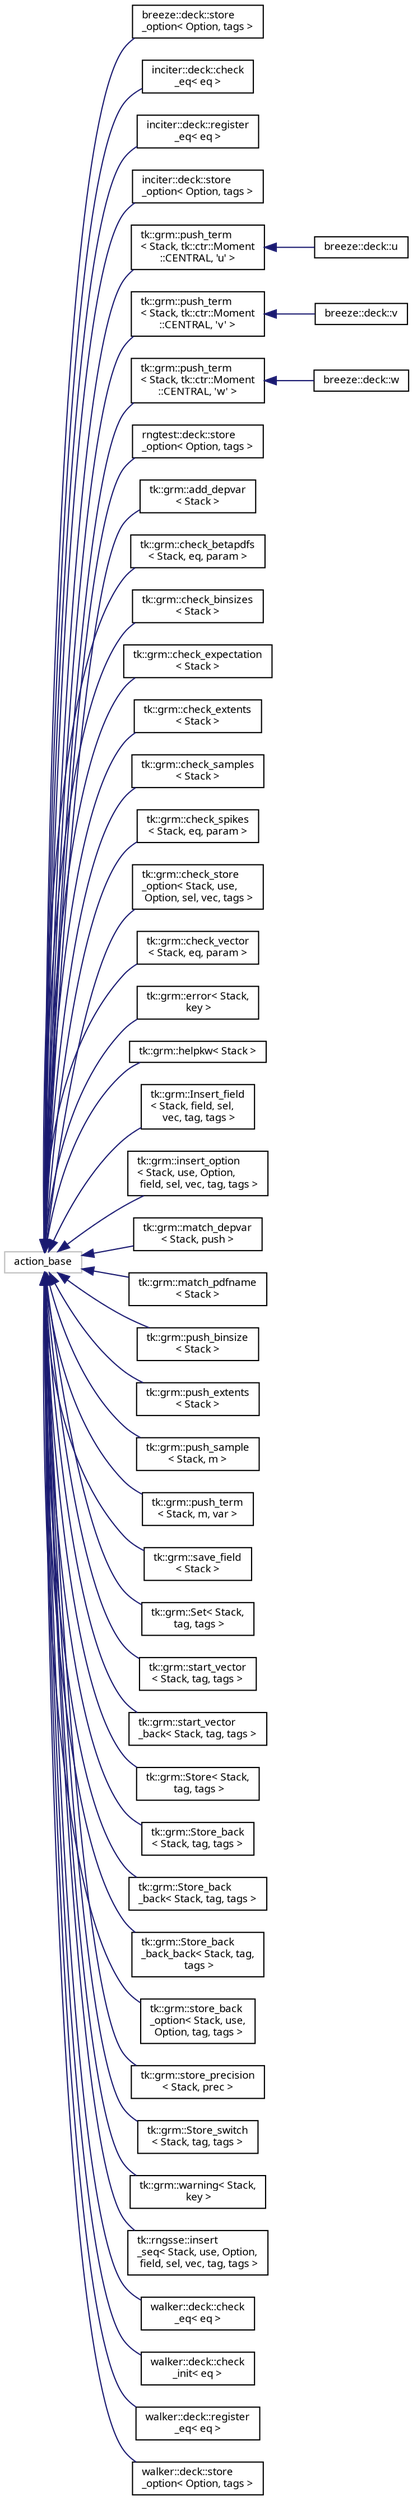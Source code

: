 digraph "Graphical Class Hierarchy"
{
 // INTERACTIVE_SVG=YES
  bgcolor="transparent";
  edge [fontname="sans-serif",fontsize="9",labelfontname="sans-serif",labelfontsize="9"];
  node [fontname="sans-serif",fontsize="9",shape=record];
  rankdir="LR";
  Node1 [label="action_base",height=0.2,width=0.4,color="grey75"];
  Node1 -> Node2 [dir="back",color="midnightblue",fontsize="9",style="solid",fontname="sans-serif"];
  Node2 [label="breeze::deck::store\l_option\< Option, tags \>",height=0.2,width=0.4,color="black",URL="$structbreeze_1_1deck_1_1store__option.html",tooltip="Put option in state at position given by tags. "];
  Node1 -> Node3 [dir="back",color="midnightblue",fontsize="9",style="solid",fontname="sans-serif"];
  Node3 [label="inciter::deck::check\l_eq\< eq \>",height=0.2,width=0.4,color="black",URL="$structinciter_1_1deck_1_1check__eq.html",tooltip="Do general error checking on the differential equation block. "];
  Node1 -> Node4 [dir="back",color="midnightblue",fontsize="9",style="solid",fontname="sans-serif"];
  Node4 [label="inciter::deck::register\l_eq\< eq \>",height=0.2,width=0.4,color="black",URL="$structinciter_1_1deck_1_1register__eq.html",tooltip="Register differential equation after parsing its block. "];
  Node1 -> Node5 [dir="back",color="midnightblue",fontsize="9",style="solid",fontname="sans-serif"];
  Node5 [label="inciter::deck::store\l_option\< Option, tags \>",height=0.2,width=0.4,color="black",URL="$structinciter_1_1deck_1_1store__option.html",tooltip="Put option in state at position given by tags. "];
  Node1 -> Node6 [dir="back",color="midnightblue",fontsize="9",style="solid",fontname="sans-serif"];
  Node6 [label="tk::grm::push_term\l\< Stack, tk::ctr::Moment\l::CENTRAL, 'u' \>",height=0.2,width=0.4,color="black",URL="$structtk_1_1grm_1_1push__term.html"];
  Node6 -> Node7 [dir="back",color="midnightblue",fontsize="9",style="solid",fontname="sans-serif"];
  Node7 [label="breeze::deck::u",height=0.2,width=0.4,color="black",URL="$structbreeze_1_1deck_1_1u.html",tooltip="Match and set fluctuating velocity in x direction. "];
  Node1 -> Node8 [dir="back",color="midnightblue",fontsize="9",style="solid",fontname="sans-serif"];
  Node8 [label="tk::grm::push_term\l\< Stack, tk::ctr::Moment\l::CENTRAL, 'v' \>",height=0.2,width=0.4,color="black",URL="$structtk_1_1grm_1_1push__term.html"];
  Node8 -> Node9 [dir="back",color="midnightblue",fontsize="9",style="solid",fontname="sans-serif"];
  Node9 [label="breeze::deck::v",height=0.2,width=0.4,color="black",URL="$structbreeze_1_1deck_1_1v.html",tooltip="Match and set fluctuating velocity in y direction. "];
  Node1 -> Node10 [dir="back",color="midnightblue",fontsize="9",style="solid",fontname="sans-serif"];
  Node10 [label="tk::grm::push_term\l\< Stack, tk::ctr::Moment\l::CENTRAL, 'w' \>",height=0.2,width=0.4,color="black",URL="$structtk_1_1grm_1_1push__term.html"];
  Node10 -> Node11 [dir="back",color="midnightblue",fontsize="9",style="solid",fontname="sans-serif"];
  Node11 [label="breeze::deck::w",height=0.2,width=0.4,color="black",URL="$structbreeze_1_1deck_1_1w.html",tooltip="Match and set fluctuating velocity in z direction. "];
  Node1 -> Node12 [dir="back",color="midnightblue",fontsize="9",style="solid",fontname="sans-serif"];
  Node12 [label="rngtest::deck::store\l_option\< Option, tags \>",height=0.2,width=0.4,color="black",URL="$structrngtest_1_1deck_1_1store__option.html",tooltip="Put option in state at position given by tags. "];
  Node1 -> Node13 [dir="back",color="midnightblue",fontsize="9",style="solid",fontname="sans-serif"];
  Node13 [label="tk::grm::add_depvar\l\< Stack \>",height=0.2,width=0.4,color="black",URL="$structtk_1_1grm_1_1add__depvar.html",tooltip="Add depvar (dependent variable) to the selected ones. "];
  Node1 -> Node14 [dir="back",color="midnightblue",fontsize="9",style="solid",fontname="sans-serif"];
  Node14 [label="tk::grm::check_betapdfs\l\< Stack, eq, param \>",height=0.2,width=0.4,color="black",URL="$structtk_1_1grm_1_1check__betapdfs.html",tooltip="Check if the betapdf parameter vector specifications are correct. "];
  Node1 -> Node15 [dir="back",color="midnightblue",fontsize="9",style="solid",fontname="sans-serif"];
  Node15 [label="tk::grm::check_binsizes\l\< Stack \>",height=0.2,width=0.4,color="black",URL="$structtk_1_1grm_1_1check__binsizes.html",tooltip="Check if the number of binsizes equal the PDF sample space variables. "];
  Node1 -> Node16 [dir="back",color="midnightblue",fontsize="9",style="solid",fontname="sans-serif"];
  Node16 [label="tk::grm::check_expectation\l\< Stack \>",height=0.2,width=0.4,color="black",URL="$structtk_1_1grm_1_1check__expectation.html",tooltip="Check if there is at least one variable in expectation. "];
  Node1 -> Node17 [dir="back",color="midnightblue",fontsize="9",style="solid",fontname="sans-serif"];
  Node17 [label="tk::grm::check_extents\l\< Stack \>",height=0.2,width=0.4,color="black",URL="$structtk_1_1grm_1_1check__extents.html",tooltip="Check if the number of extents equal 2 * the PDF sample space variables. "];
  Node1 -> Node18 [dir="back",color="midnightblue",fontsize="9",style="solid",fontname="sans-serif"];
  Node18 [label="tk::grm::check_samples\l\< Stack \>",height=0.2,width=0.4,color="black",URL="$structtk_1_1grm_1_1check__samples.html",tooltip="Check if there is at least one sample space variable in PDF. "];
  Node1 -> Node19 [dir="back",color="midnightblue",fontsize="9",style="solid",fontname="sans-serif"];
  Node19 [label="tk::grm::check_spikes\l\< Stack, eq, param \>",height=0.2,width=0.4,color="black",URL="$structtk_1_1grm_1_1check__spikes.html",tooltip="Check if the spikes parameter vector specifications are correct. "];
  Node1 -> Node20 [dir="back",color="midnightblue",fontsize="9",style="solid",fontname="sans-serif"];
  Node20 [label="tk::grm::check_store\l_option\< Stack, use,\l Option, sel, vec, tags \>",height=0.2,width=0.4,color="black",URL="$structtk_1_1grm_1_1check__store__option.html",tooltip="Put option in state at position given by tags if among the selected. "];
  Node1 -> Node21 [dir="back",color="midnightblue",fontsize="9",style="solid",fontname="sans-serif"];
  Node21 [label="tk::grm::check_vector\l\< Stack, eq, param \>",height=0.2,width=0.4,color="black",URL="$structtk_1_1grm_1_1check__vector.html",tooltip="Check parameter vector. "];
  Node1 -> Node22 [dir="back",color="midnightblue",fontsize="9",style="solid",fontname="sans-serif"];
  Node22 [label="tk::grm::error\< Stack,\l key \>",height=0.2,width=0.4,color="black",URL="$structtk_1_1grm_1_1error.html",tooltip="Error message dispatch. "];
  Node1 -> Node23 [dir="back",color="midnightblue",fontsize="9",style="solid",fontname="sans-serif"];
  Node23 [label="tk::grm::helpkw\< Stack \>",height=0.2,width=0.4,color="black",URL="$structtk_1_1grm_1_1helpkw.html",tooltip="Find keyword among all keywords and if found, store the keyword and its info on which help was reques..."];
  Node1 -> Node24 [dir="back",color="midnightblue",fontsize="9",style="solid",fontname="sans-serif"];
  Node24 [label="tk::grm::Insert_field\l\< Stack, field, sel,\l vec, tag, tags \>",height=0.2,width=0.4,color="black",URL="$structtk_1_1grm_1_1_insert__field.html",tooltip="Convert and insert value to map at position given by tags. "];
  Node1 -> Node25 [dir="back",color="midnightblue",fontsize="9",style="solid",fontname="sans-serif"];
  Node25 [label="tk::grm::insert_option\l\< Stack, use, Option,\l field, sel, vec, tag, tags \>",height=0.2,width=0.4,color="black",URL="$structtk_1_1grm_1_1insert__option.html",tooltip="Convert and insert option value to map at position given by tags. "];
  Node1 -> Node26 [dir="back",color="midnightblue",fontsize="9",style="solid",fontname="sans-serif"];
  Node26 [label="tk::grm::match_depvar\l\< Stack, push \>",height=0.2,width=0.4,color="black",URL="$structtk_1_1grm_1_1match__depvar.html",tooltip="Match depvar (dependent variable) to one of the selected ones. "];
  Node1 -> Node27 [dir="back",color="midnightblue",fontsize="9",style="solid",fontname="sans-serif"];
  Node27 [label="tk::grm::match_pdfname\l\< Stack \>",height=0.2,width=0.4,color="black",URL="$structtk_1_1grm_1_1match__pdfname.html",tooltip="Match PDF name to the registered ones. "];
  Node1 -> Node28 [dir="back",color="midnightblue",fontsize="9",style="solid",fontname="sans-serif"];
  Node28 [label="tk::grm::push_binsize\l\< Stack \>",height=0.2,width=0.4,color="black",URL="$structtk_1_1grm_1_1push__binsize.html",tooltip="Push matched value into vector of vector binsizes. "];
  Node1 -> Node29 [dir="back",color="midnightblue",fontsize="9",style="solid",fontname="sans-serif"];
  Node29 [label="tk::grm::push_extents\l\< Stack \>",height=0.2,width=0.4,color="black",URL="$structtk_1_1grm_1_1push__extents.html",tooltip="Push matched value into vector of PDF extents. "];
  Node1 -> Node30 [dir="back",color="midnightblue",fontsize="9",style="solid",fontname="sans-serif"];
  Node30 [label="tk::grm::push_sample\l\< Stack, m \>",height=0.2,width=0.4,color="black",URL="$structtk_1_1grm_1_1push__sample.html",tooltip="Add matched value as Term into vector of vector of PDFs. "];
  Node1 -> Node31 [dir="back",color="midnightblue",fontsize="9",style="solid",fontname="sans-serif"];
  Node31 [label="tk::grm::push_term\l\< Stack, m, var \>",height=0.2,width=0.4,color="black",URL="$structtk_1_1grm_1_1push__term.html",tooltip="Add matched value as Term into vector of vector of statistics. "];
  Node1 -> Node32 [dir="back",color="midnightblue",fontsize="9",style="solid",fontname="sans-serif"];
  Node32 [label="tk::grm::save_field\l\< Stack \>",height=0.2,width=0.4,color="black",URL="$structtk_1_1grm_1_1save__field.html",tooltip="Save field ID to parser&#39;s state so push_term can pick it up. "];
  Node1 -> Node33 [dir="back",color="midnightblue",fontsize="9",style="solid",fontname="sans-serif"];
  Node33 [label="tk::grm::Set\< Stack,\l tag, tags \>",height=0.2,width=0.4,color="black",URL="$structtk_1_1grm_1_1_set.html",tooltip="Put value in state at position given by tags without conversion. "];
  Node1 -> Node34 [dir="back",color="midnightblue",fontsize="9",style="solid",fontname="sans-serif"];
  Node34 [label="tk::grm::start_vector\l\< Stack, tag, tags \>",height=0.2,width=0.4,color="black",URL="$structtk_1_1grm_1_1start__vector.html",tooltip="Start new vector in vector. "];
  Node1 -> Node35 [dir="back",color="midnightblue",fontsize="9",style="solid",fontname="sans-serif"];
  Node35 [label="tk::grm::start_vector\l_back\< Stack, tag, tags \>",height=0.2,width=0.4,color="black",URL="$structtk_1_1grm_1_1start__vector__back.html",tooltip="Start new vector in back of a vector. "];
  Node1 -> Node36 [dir="back",color="midnightblue",fontsize="9",style="solid",fontname="sans-serif"];
  Node36 [label="tk::grm::Store\< Stack,\l tag, tags \>",height=0.2,width=0.4,color="black",URL="$structtk_1_1grm_1_1_store.html",tooltip="Put value in state at position given by tags with conversion. "];
  Node1 -> Node37 [dir="back",color="midnightblue",fontsize="9",style="solid",fontname="sans-serif"];
  Node37 [label="tk::grm::Store_back\l\< Stack, tag, tags \>",height=0.2,width=0.4,color="black",URL="$structtk_1_1grm_1_1_store__back.html",tooltip="Convert and push back value to vector in state at position given by tags. "];
  Node1 -> Node38 [dir="back",color="midnightblue",fontsize="9",style="solid",fontname="sans-serif"];
  Node38 [label="tk::grm::Store_back\l_back\< Stack, tag, tags \>",height=0.2,width=0.4,color="black",URL="$structtk_1_1grm_1_1_store__back__back.html",tooltip="Convert and push back value to vector of back of vector in state at position given by tags..."];
  Node1 -> Node39 [dir="back",color="midnightblue",fontsize="9",style="solid",fontname="sans-serif"];
  Node39 [label="tk::grm::Store_back\l_back_back\< Stack, tag,\l tags \>",height=0.2,width=0.4,color="black",URL="$structtk_1_1grm_1_1_store__back__back__back.html",tooltip="Convert and push back value to vector of back of vector of back of vector in state at position given ..."];
  Node1 -> Node40 [dir="back",color="midnightblue",fontsize="9",style="solid",fontname="sans-serif"];
  Node40 [label="tk::grm::store_back\l_option\< Stack, use,\l Option, tag, tags \>",height=0.2,width=0.4,color="black",URL="$structtk_1_1grm_1_1store__back__option.html",tooltip="Push back option in state at position given by tags. "];
  Node1 -> Node41 [dir="back",color="midnightblue",fontsize="9",style="solid",fontname="sans-serif"];
  Node41 [label="tk::grm::store_precision\l\< Stack, prec \>",height=0.2,width=0.4,color="black",URL="$structtk_1_1grm_1_1store__precision.html",tooltip="Set numeric precision for ASCII output of floating-point values. "];
  Node1 -> Node42 [dir="back",color="midnightblue",fontsize="9",style="solid",fontname="sans-serif"];
  Node42 [label="tk::grm::Store_switch\l\< Stack, tag, tags \>",height=0.2,width=0.4,color="black",URL="$structtk_1_1grm_1_1_store__switch.html",tooltip="Put true in switch in state at position given by tags. "];
  Node1 -> Node43 [dir="back",color="midnightblue",fontsize="9",style="solid",fontname="sans-serif"];
  Node43 [label="tk::grm::warning\< Stack,\l key \>",height=0.2,width=0.4,color="black",URL="$structtk_1_1grm_1_1warning.html",tooltip="Warning message dispatch. "];
  Node1 -> Node44 [dir="back",color="midnightblue",fontsize="9",style="solid",fontname="sans-serif"];
  Node44 [label="tk::rngsse::insert\l_seq\< Stack, use, Option,\l field, sel, vec, tag, tags \>",height=0.2,width=0.4,color="black",URL="$structtk_1_1rngsse_1_1insert__seq.html",tooltip="convert and insert sequence option value to map at position given by tags "];
  Node1 -> Node45 [dir="back",color="midnightblue",fontsize="9",style="solid",fontname="sans-serif"];
  Node45 [label="walker::deck::check\l_eq\< eq \>",height=0.2,width=0.4,color="black",URL="$structwalker_1_1deck_1_1check__eq.html",tooltip="Do general error checking on the differential equation block. "];
  Node1 -> Node46 [dir="back",color="midnightblue",fontsize="9",style="solid",fontname="sans-serif"];
  Node46 [label="walker::deck::check\l_init\< eq \>",height=0.2,width=0.4,color="black",URL="$structwalker_1_1deck_1_1check__init.html",tooltip="Do error checking on the selected initialization policy. "];
  Node1 -> Node47 [dir="back",color="midnightblue",fontsize="9",style="solid",fontname="sans-serif"];
  Node47 [label="walker::deck::register\l_eq\< eq \>",height=0.2,width=0.4,color="black",URL="$structwalker_1_1deck_1_1register__eq.html",tooltip="Register differential equation after parsing its block. "];
  Node1 -> Node48 [dir="back",color="midnightblue",fontsize="9",style="solid",fontname="sans-serif"];
  Node48 [label="walker::deck::store\l_option\< Option, tags \>",height=0.2,width=0.4,color="black",URL="$structwalker_1_1deck_1_1store__option.html",tooltip="Put option in state at position given by tags. "];
}
